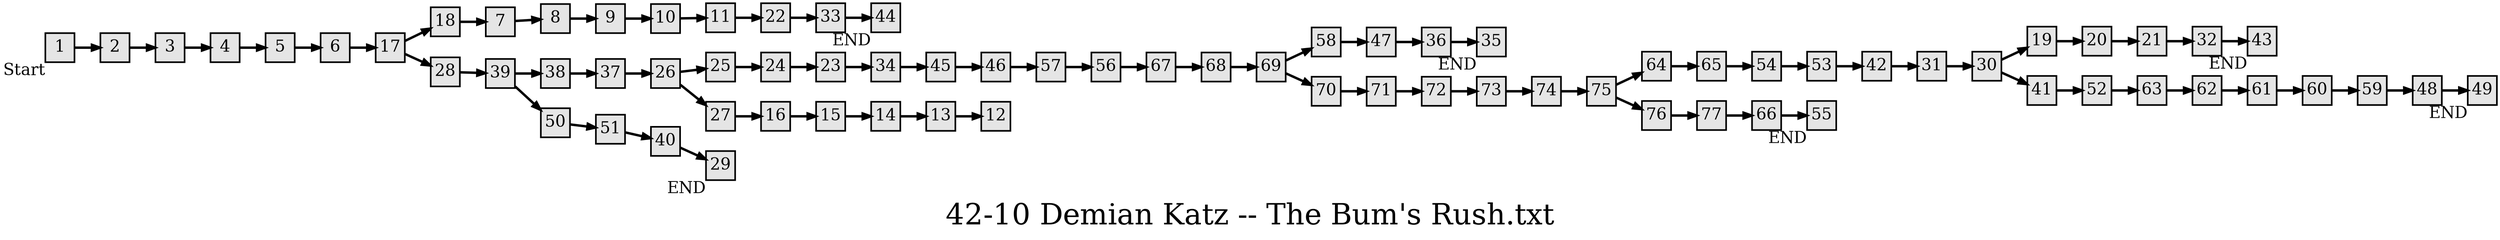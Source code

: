 digraph g{
  graph [ label="42-10 Demian Katz -- The Bum's Rush.txt" rankdir=LR, ordering=out, fontsize=36, nodesep="0.35", ranksep="0.45"];
  node  [shape=rect, penwidth=2, fontsize=20, style=filled, fillcolor=grey90, margin="0,0", labelfloat=true, regular=true, fixedsize=true];
  edge  [labelfloat=true, penwidth=3, fontsize=12];
  
  
  
  
  
  
  
  
  1	[ xlabel="Start" ];
  1 -> 2;
  2 -> 3;
  3 -> 4;
  4 -> 5;
  5 -> 6;
  6 -> 17;
  7 -> 8;
  8 -> 9;
  9 -> 10;
  10 -> 11;
  11 -> 22;
  13 -> 12;
  14 -> 13;
  15 -> 14;
  16 -> 15;
  17 -> 18;
  17 -> 28;
  18 -> 7;
  19 -> 20;
  20 -> 21;
  21 -> 32;
  22 -> 33;
  23 -> 34;
  24 -> 23;
  25 -> 24;
  26 -> 25;
  26 -> 27;
  27 -> 16;
  28 -> 39;
  29	[ xlabel="END" ];
  30 -> 19;
  30 -> 41;
  31 -> 30;
  32 -> 43;
  33 -> 44;
  34 -> 45;
  35	[ xlabel="END" ];
  36 -> 35;
  37 -> 26;
  38 -> 37;
  39 -> 38;
  39 -> 50;
  40 -> 29;
  41 -> 52;
  42 -> 31;
  43	[ xlabel="END" ];
  44	[ xlabel="END" ];
  45 -> 46;
  46 -> 57;
  47 -> 36;
  48 -> 49;
  49	[ xlabel="END" ];
  50 -> 51;
  51 -> 40;
  52 -> 63;
  53 -> 42;
  54 -> 53;
  55	[ xlabel="END" ];
  56 -> 67;
  57 -> 56;
  58 -> 47;
  59 -> 48;
  60 -> 59;
  61 -> 60;
  62 -> 61;
  63 -> 62;
  64 -> 65;
  65 -> 54;
  66 -> 55;
  67 -> 68;
  68 -> 69;
  69 -> 58;
  69 -> 70;
  70 -> 71;
  71 -> 72;
  72 -> 73;
  73 -> 74;
  74 -> 75;
  75 -> 64;
  75 -> 76;
  76 -> 77;
  77 -> 66;
}

